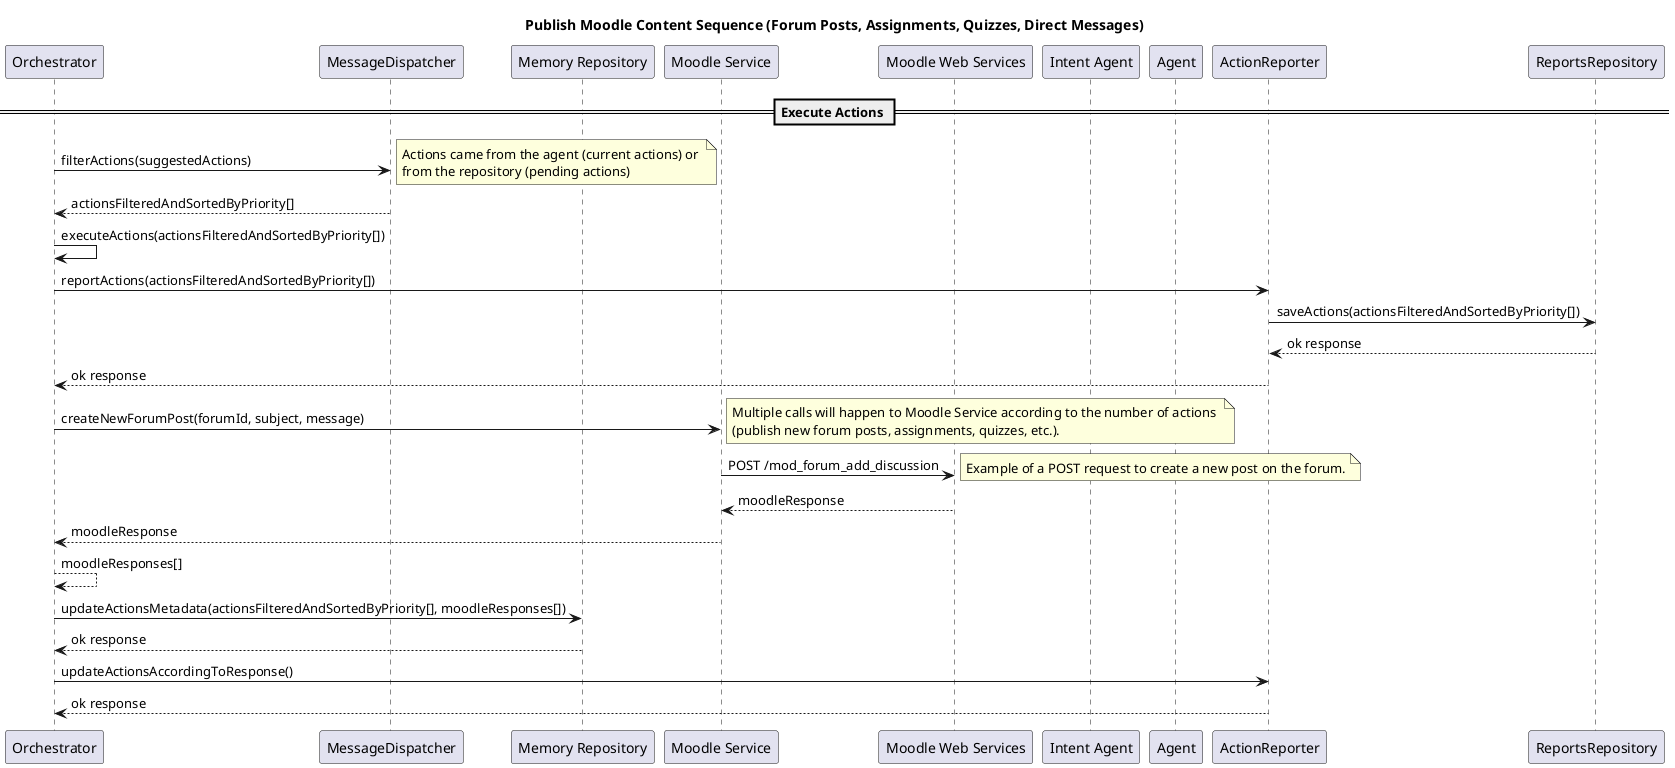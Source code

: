 @startuml
title Publish Moodle Content Sequence (Forum Posts, Assignments, Quizzes, Direct Messages)

participant Orchestrator
participant MessageDispatcher
participant "Memory Repository" as MemoryRepository
participant "Moodle Service" as MoodleService
participant "Moodle Web Services" as MoodleAPIService
participant "Intent Agent" as IntentAgent
participant "Agent" as MainAgent



== Execute Actions == 
Orchestrator -> MessageDispatcher : filterActions(suggestedActions) 
note right
Actions came from the agent (current actions) or 
from the repository (pending actions)
end note
MessageDispatcher --> Orchestrator : actionsFilteredAndSortedByPriority[]
Orchestrator -> Orchestrator : executeActions(actionsFilteredAndSortedByPriority[])
Orchestrator -> ActionReporter : reportActions(actionsFilteredAndSortedByPriority[])
ActionReporter -> ReportsRepository : saveActions(actionsFilteredAndSortedByPriority[])
ReportsRepository --> ActionReporter : ok response
ActionReporter --> Orchestrator : ok response
Orchestrator -> MoodleService: createNewForumPost(forumId, subject, message)
note right
Multiple calls will happen to Moodle Service according to the number of actions 
(publish new forum posts, assignments, quizzes, etc.).
end note
MoodleService -> MoodleAPIService : POST /mod_forum_add_discussion
note right
Example of a POST request to create a new post on the forum.
end note
MoodleAPIService --> MoodleService : moodleResponse
MoodleService --> Orchestrator : moodleResponse
Orchestrator --> Orchestrator : moodleResponses[]
Orchestrator -> MemoryRepository : updateActionsMetadata(actionsFilteredAndSortedByPriority[], moodleResponses[])
MemoryRepository --> Orchestrator : ok response
Orchestrator -> ActionReporter : updateActionsAccordingToResponse()

ActionReporter --> Orchestrator : ok response
@enduml